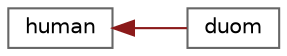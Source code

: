 digraph "Grafinė Klasės Hierarchija"
{
 // LATEX_PDF_SIZE
  bgcolor="transparent";
  edge [fontname=Helvetica,fontsize=10,labelfontname=Helvetica,labelfontsize=10];
  node [fontname=Helvetica,fontsize=10,shape=box,height=0.2,width=0.4];
  rankdir="LR";
  Node0 [id="Node000000",label="human",height=0.2,width=0.4,color="grey40", fillcolor="white", style="filled",URL="$classhuman.html",tooltip=" "];
  Node0 -> Node1 [id="edge1_Node000000_Node000001",dir="back",color="firebrick4",style="solid",tooltip=" "];
  Node1 [id="Node000001",label="duom",height=0.2,width=0.4,color="grey40", fillcolor="white", style="filled",URL="$classduom.html",tooltip=" "];
}

